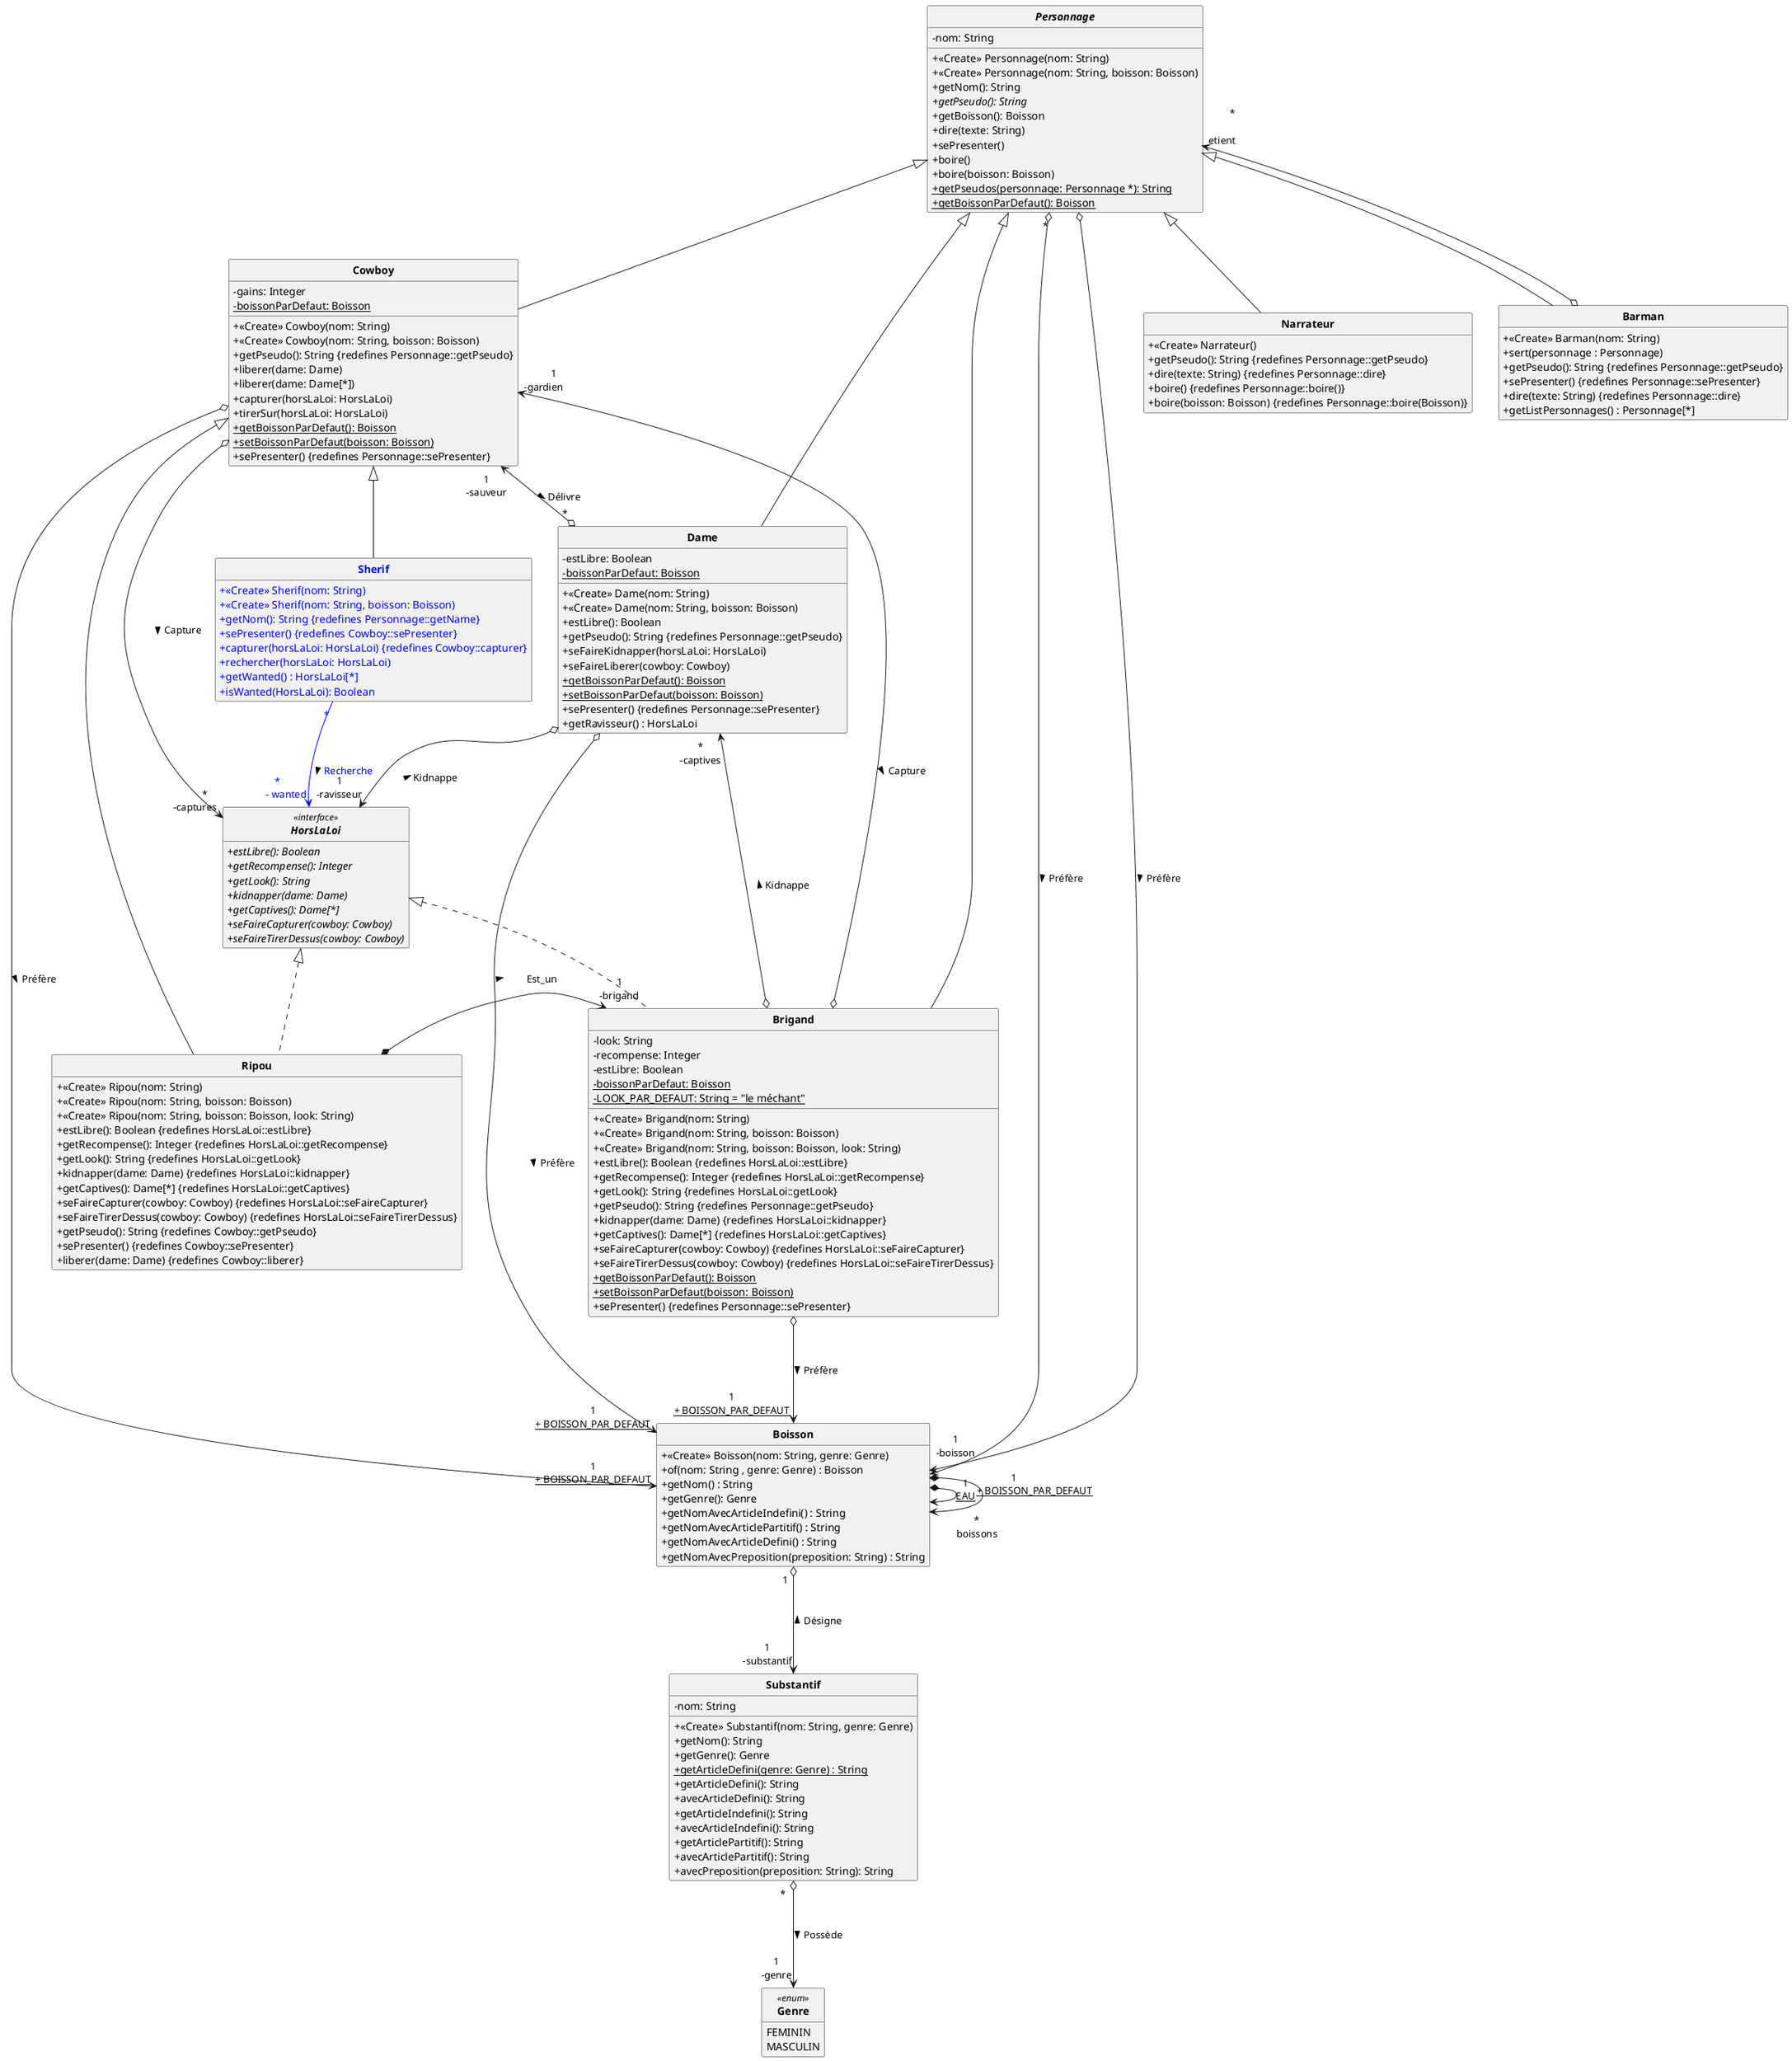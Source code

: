 @startuml
'https://plantuml.com/class-diagram
skinparam classAttributeIconSize 0
skinparam classFontStyle Bold
skinparam style strictuml
hide empty members

class Boisson
{
    + <<Create>> Boisson(nom: String, genre: Genre)
    'Ex1.1'
    + of(nom: String , genre: Genre) : Boisson
    + getNom() : String
    + getGenre(): Genre
    + getNomAvecArticleIndefini() : String
    + getNomAvecArticlePartitif() : String
    + getNomAvecArticleDefini() : String
    + getNomAvecPreposition(preposition: String) : String
}

class Substantif
{
    - nom: String
    + <<Create>> Substantif(nom: String, genre: Genre)
    + getNom(): String
    + getGenre(): Genre
    + getArticleDefini(genre: Genre) : String {static}
    + getArticleDefini(): String
    + avecArticleDefini(): String
    + getArticleIndefini(): String
    + avecArticleIndefini(): String
    + getArticlePartitif(): String
    + avecArticlePartitif(): String
    + avecPreposition(preposition: String): String
}

enum Genre <<enum>>
{
    FEMININ
    MASCULIN
}

Personnage "*" o---> "1\n-boisson\n" Boisson : Préfère >
Personnage o---> "1\n\t\t<u>+ BOISSON_PAR_DEFAUT</u>" Boisson : Préfère >

Boisson " 1  " o---> "1\n-substantif" Substantif : Désigne <
Substantif " *   " o---> "1\n-genre" Genre : Possède >

Cowboy o---> "1\n<u>+ BOISSON_PAR_DEFAUT</u>" Boisson : Préfère >
Dame o---> "1\n<u>+ BOISSON_PAR_DEFAUT</u>" Boisson : Préfère >
Brigand o---> "1\n<u>+ BOISSON_PAR_DEFAUT</u>" Boisson : Préfère >

Boisson *--> "\t1\n\t<u>EAU</u>" Boisson

abstract class Personnage
{
    - nom: String
    + <<Create>> Personnage(nom: String)
    + <<Create>> Personnage(nom: String, boisson: Boisson)
    + getNom(): String
    + {abstract} getPseudo(): String
    + getBoisson(): Boisson
    + dire(texte: String)
    + sePresenter()
    + boire()
    + boire(boisson: Boisson)
    + {static} getPseudos(personnage: Personnage *): String
    + {static} getBoissonParDefaut(): Boisson
}

class Dame extends Personnage
{
    - estLibre: Boolean
    + <<Create>> Dame(nom: String)
    + <<Create>> Dame(nom: String, boisson: Boisson)
    + estLibre(): Boolean
    + getPseudo(): String {redefines Personnage::getPseudo}
    + seFaireKidnapper(horsLaLoi: HorsLaLoi)
    + seFaireLiberer(cowboy: Cowboy)
    + {static} getBoissonParDefaut(): Boisson
    + {static} setBoissonParDefaut(boisson: Boisson)
    - {static} boissonParDefaut: Boisson
    + sePresenter() {redefines Personnage::sePresenter}
    + getRavisseur() : HorsLaLoi
}

class Brigand extends Personnage implements HorsLaLoi
{
    - look: String
    - recompense: Integer
    - estLibre: Boolean
    + <<Create>> Brigand(nom: String)
    + <<Create>> Brigand(nom: String, boisson: Boisson)
    + <<Create>> Brigand(nom: String, boisson: Boisson, look: String)
    + estLibre(): Boolean {redefines HorsLaLoi::estLibre}
    + getRecompense(): Integer {redefines HorsLaLoi::getRecompense}
    + getLook(): String {redefines HorsLaLoi::getLook}
    + getPseudo(): String {redefines Personnage::getPseudo}
    + kidnapper(dame: Dame) {redefines HorsLaLoi::kidnapper}
    + getCaptives(): Dame[*] {redefines HorsLaLoi::getCaptives}
    + seFaireCapturer(cowboy: Cowboy) {redefines HorsLaLoi::seFaireCapturer}
    + seFaireTirerDessus(cowboy: Cowboy) {redefines HorsLaLoi::seFaireTirerDessus}
    + {static} getBoissonParDefaut(): Boisson
    + {static} setBoissonParDefaut(boisson: Boisson)
    - {static} boissonParDefaut: Boisson
    - {static} LOOK_PAR_DEFAUT: String = "le méchant"
    + sePresenter() {redefines Personnage::sePresenter}
}

class Cowboy extends Personnage
{
    - gains: Integer
    + <<Create>> Cowboy(nom: String)
    + <<Create>> Cowboy(nom: String, boisson: Boisson)
    + getPseudo(): String {redefines Personnage::getPseudo}
    + liberer(dame: Dame)
    + liberer(dame: Dame[*])
    + capturer(horsLaLoi: HorsLaLoi)
    + tirerSur(horsLaLoi: HorsLaLoi)
    + {static} getBoissonParDefaut(): Boisson
    + {static} setBoissonParDefaut(boisson: Boisson)
    - {static} boissonParDefaut: Boisson
    + sePresenter() {redefines Personnage::sePresenter}
}

class Narrateur extends Personnage
{
    + <<Create>> Narrateur()
    + getPseudo(): String {redefines Personnage::getPseudo}
    + dire(texte: String) {redefines Personnage::dire}
    + boire() {redefines Personnage::boire()}
    + boire(boisson: Boisson) {redefines Personnage::boire(Boisson)}
}

class Ripou extends Cowboy implements HorsLaLoi
{
    + <<Create>> Ripou(nom: String)
    + <<Create>> Ripou(nom: String, boisson: Boisson)
    + <<Create>> Ripou(nom: String, boisson: Boisson, look: String)
    + estLibre(): Boolean {redefines HorsLaLoi::estLibre}
    + getRecompense(): Integer {redefines HorsLaLoi::getRecompense}
    + getLook(): String {redefines HorsLaLoi::getLook}
    + kidnapper(dame: Dame) {redefines HorsLaLoi::kidnapper}
    + getCaptives(): Dame[*] {redefines HorsLaLoi::getCaptives}
    + seFaireCapturer(cowboy: Cowboy) {redefines HorsLaLoi::seFaireCapturer}
    + seFaireTirerDessus(cowboy: Cowboy) {redefines HorsLaLoi::seFaireTirerDessus}
    + getPseudo(): String {redefines Cowboy::getPseudo}
    + sePresenter() {redefines Cowboy::sePresenter}
    + liberer(dame: Dame) {redefines Cowboy::liberer}
}

interface HorsLaLoi <<interface>>
{
    + estLibre(): Boolean {abstract}
    + getRecompense(): Integer {abstract}
    + getLook(): String {abstract}
    + kidnapper(dame: Dame) {abstract}
    + getCaptives(): Dame[*] {abstract}
    + seFaireCapturer(cowboy: Cowboy) {abstract}
    + seFaireTirerDessus(cowboy: Cowboy) {abstract}
}

Cowboy "1\n-sauveur" <-o "*" Dame : Délivre\t\t\t\t >
Dame o--> "1\n-ravisseur" HorsLaLoi : \nKidnappe  <
Cowboy o--> "\t*\n-captures" HorsLaLoi : Capture >
Cowboy "\t1\n-gardien" <--o Brigand : Capture >
Dame "*\n-captives" <--o Brigand : \nKidnappe  <

Ripou *-> "1\n-brigand" Brigand : \tEst_un\t\t >

class Sherif #text:blue extends Cowboy
{
    + <<Create>> Sherif(nom: String)
    + <<Create>> Sherif(nom: String, boisson: Boisson)
    + getNom(): String {redefines Personnage::getName}
    + sePresenter() {redefines Cowboy::sePresenter}
    + capturer(horsLaLoi: HorsLaLoi) {redefines Cowboy::capturer}
    + rechercher(horsLaLoi: HorsLaLoi)
    + getWanted() : HorsLaLoi[*]
    + isWanted(HorsLaLoi): Boolean
}

Sherif "<color:blue>*" -[#blue]-> "<color:blue> *\n\t<color:blue>- wanted" HorsLaLoi : <color:blue>Recherche</color> >

'Ex1.1'
Boisson *--> "\t*\n\tboissons" Boisson


'Ex3.2'
class Barman extends Personnage{
    + <<Create>> Barman(nom: String)
    + sert(personnage : Personnage)
    + getPseudo(): String {redefines Personnage::getPseudo}
    + sePresenter() {redefines Personnage::sePresenter}
    + dire(texte: String) {redefines Personnage::dire}
    + getListPersonnages() : Personnage[*]
}

Barman o--> "\t*\n\retient" Personnage

@enduml
